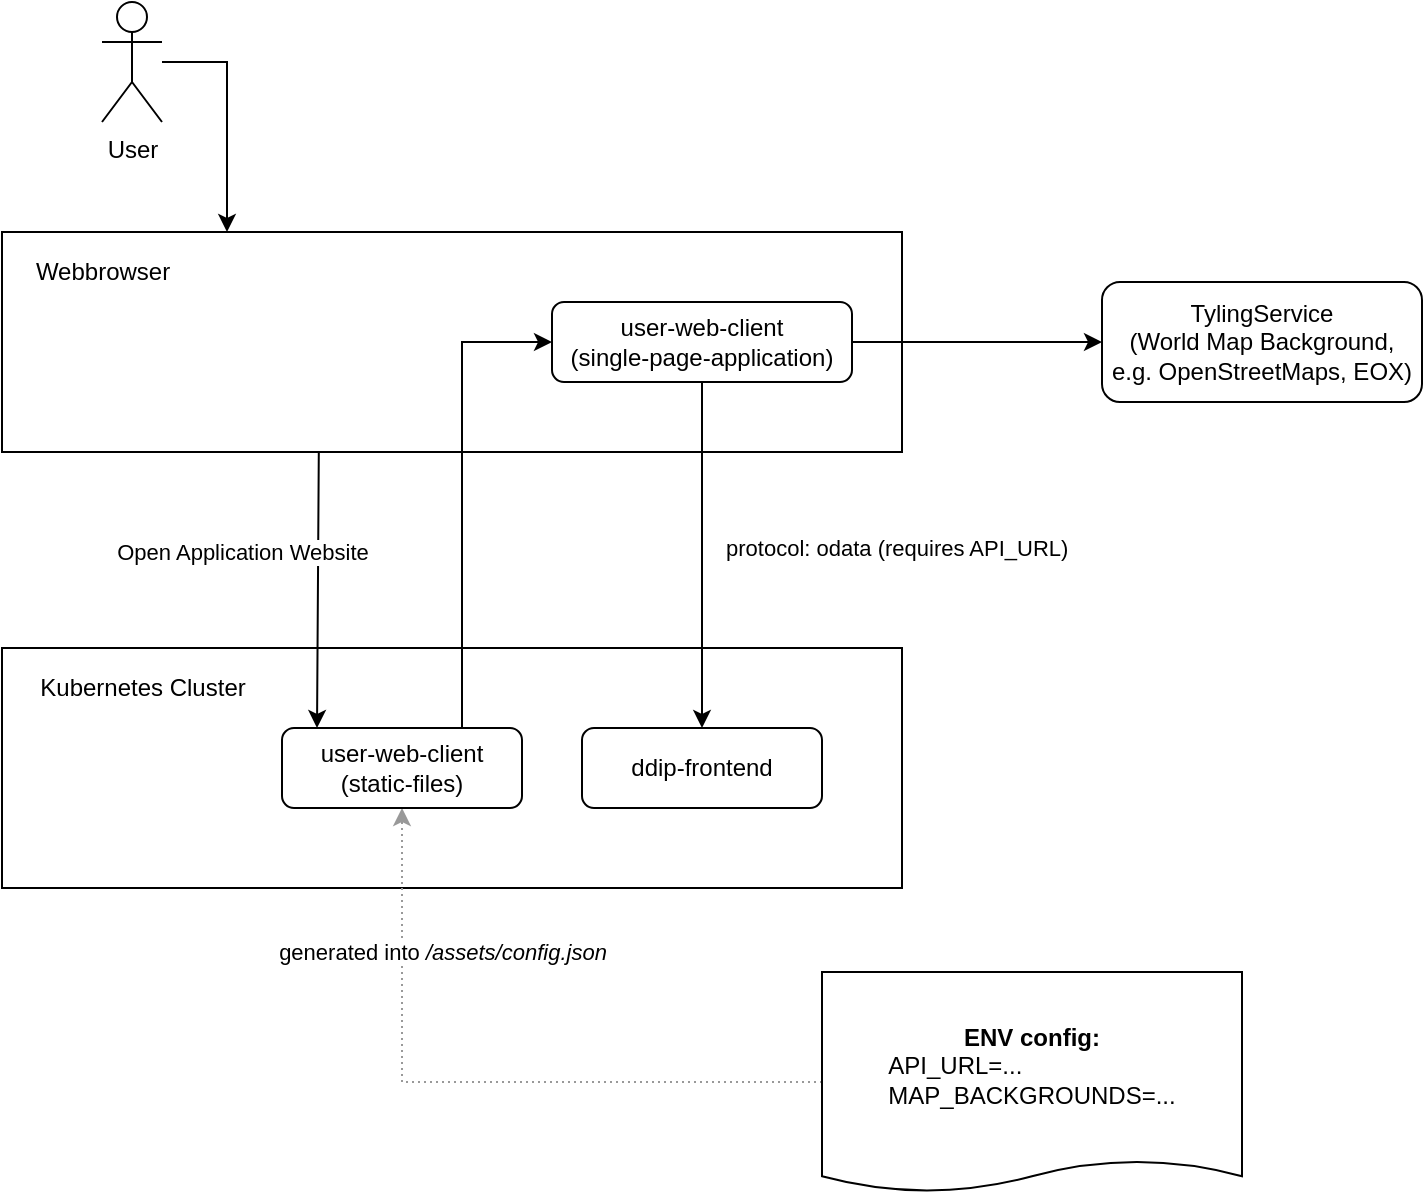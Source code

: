 <mxfile version="15.8.7" type="device"><diagram id="6i-EE7k5fDgb13N68Vvn" name="Seite-1"><mxGraphModel dx="1185" dy="854" grid="1" gridSize="10" guides="1" tooltips="1" connect="1" arrows="1" fold="1" page="1" pageScale="1" pageWidth="827" pageHeight="1169" math="0" shadow="0"><root><mxCell id="0"/><mxCell id="1" parent="0"/><mxCell id="BAQYPMwbxw3c2UwwePeo-6" value="" style="rounded=0;whiteSpace=wrap;html=1;" parent="1" vertex="1"><mxGeometry x="80" y="358" width="450" height="120" as="geometry"/></mxCell><mxCell id="BAQYPMwbxw3c2UwwePeo-2" value="" style="rounded=0;whiteSpace=wrap;html=1;" parent="1" vertex="1"><mxGeometry x="80" y="150" width="450" height="110" as="geometry"/></mxCell><mxCell id="BAQYPMwbxw3c2UwwePeo-4" value="Kubernetes Cluster" style="text;html=1;align=center;verticalAlign=middle;resizable=0;points=[];autosize=1;strokeColor=none;fillColor=none;" parent="1" vertex="1"><mxGeometry x="90" y="368" width="120" height="20" as="geometry"/></mxCell><mxCell id="BAQYPMwbxw3c2UwwePeo-8" style="edgeStyle=orthogonalEdgeStyle;rounded=0;orthogonalLoop=1;jettySize=auto;html=1;exitX=0.5;exitY=1;exitDx=0;exitDy=0;entryX=0.5;entryY=0;entryDx=0;entryDy=0;" parent="1" source="BAQYPMwbxw3c2UwwePeo-1" target="BAQYPMwbxw3c2UwwePeo-5" edge="1"><mxGeometry relative="1" as="geometry"/></mxCell><mxCell id="BAQYPMwbxw3c2UwwePeo-9" value="protocol: odata (requires API_URL)" style="edgeLabel;html=1;align=left;verticalAlign=middle;resizable=0;points=[];" parent="BAQYPMwbxw3c2UwwePeo-8" vertex="1" connectable="0"><mxGeometry x="-0.27" y="-2" relative="1" as="geometry"><mxPoint x="12" y="20" as="offset"/></mxGeometry></mxCell><mxCell id="BAQYPMwbxw3c2UwwePeo-13" style="edgeStyle=orthogonalEdgeStyle;rounded=0;orthogonalLoop=1;jettySize=auto;html=1;exitX=1;exitY=0.5;exitDx=0;exitDy=0;entryX=0;entryY=0.5;entryDx=0;entryDy=0;" parent="1" source="BAQYPMwbxw3c2UwwePeo-1" target="BAQYPMwbxw3c2UwwePeo-12" edge="1"><mxGeometry relative="1" as="geometry"/></mxCell><mxCell id="BAQYPMwbxw3c2UwwePeo-1" value="user-web-client&lt;br&gt;(single-page-application)" style="rounded=1;whiteSpace=wrap;html=1;" parent="1" vertex="1"><mxGeometry x="355" y="185" width="150" height="40" as="geometry"/></mxCell><mxCell id="BAQYPMwbxw3c2UwwePeo-5" value="ddip-frontend" style="rounded=1;whiteSpace=wrap;html=1;" parent="1" vertex="1"><mxGeometry x="370" y="398" width="120" height="40" as="geometry"/></mxCell><mxCell id="BAQYPMwbxw3c2UwwePeo-7" value="Webbrowser" style="text;html=1;align=center;verticalAlign=middle;resizable=0;points=[];autosize=1;strokeColor=none;fillColor=none;" parent="1" vertex="1"><mxGeometry x="90" y="160" width="80" height="20" as="geometry"/></mxCell><mxCell id="BAQYPMwbxw3c2UwwePeo-11" style="edgeStyle=orthogonalEdgeStyle;rounded=0;orthogonalLoop=1;jettySize=auto;html=1;exitX=0;exitY=0.5;exitDx=0;exitDy=0;dashed=1;dashPattern=1 2;strokeColor=#999999;entryX=0.5;entryY=1;entryDx=0;entryDy=0;" parent="1" source="BAQYPMwbxw3c2UwwePeo-10" target="-DNlSsNFCdrm1UztQtc--1" edge="1"><mxGeometry relative="1" as="geometry"/></mxCell><mxCell id="-DNlSsNFCdrm1UztQtc--10" value="generated into &lt;i&gt;/assets/config.json&lt;/i&gt;" style="edgeLabel;html=1;align=center;verticalAlign=middle;resizable=0;points=[];" vertex="1" connectable="0" parent="BAQYPMwbxw3c2UwwePeo-11"><mxGeometry x="0.526" relative="1" as="geometry"><mxPoint x="20" y="-10" as="offset"/></mxGeometry></mxCell><mxCell id="BAQYPMwbxw3c2UwwePeo-10" value="&lt;b&gt;ENV config:&lt;/b&gt;&lt;br&gt;&lt;div style=&quot;text-align: left&quot;&gt;&lt;span&gt;API_URL=...&lt;/span&gt;&lt;br&gt;&lt;/div&gt;&lt;div style=&quot;text-align: left&quot;&gt;&lt;span&gt;MAP_BACKGROUNDS=...&lt;/span&gt;&lt;/div&gt;" style="shape=document;whiteSpace=wrap;html=1;boundedLbl=1;rounded=1;size=0.143;" parent="1" vertex="1"><mxGeometry x="490" y="520" width="210" height="110" as="geometry"/></mxCell><mxCell id="BAQYPMwbxw3c2UwwePeo-12" value="TylingService&lt;br&gt;(World Map Background,&lt;br&gt;e.g. OpenStreetMaps, EOX)" style="rounded=1;whiteSpace=wrap;html=1;" parent="1" vertex="1"><mxGeometry x="630" y="175" width="160" height="60" as="geometry"/></mxCell><mxCell id="BAQYPMwbxw3c2UwwePeo-16" value="" style="edgeStyle=orthogonalEdgeStyle;rounded=0;orthogonalLoop=1;jettySize=auto;html=1;entryX=0.25;entryY=0;entryDx=0;entryDy=0;" parent="1" source="BAQYPMwbxw3c2UwwePeo-15" target="BAQYPMwbxw3c2UwwePeo-2" edge="1"><mxGeometry relative="1" as="geometry"><mxPoint x="130" y="150" as="targetPoint"/><Array as="points"><mxPoint x="193" y="65"/></Array></mxGeometry></mxCell><mxCell id="BAQYPMwbxw3c2UwwePeo-15" value="User" style="shape=umlActor;verticalLabelPosition=bottom;verticalAlign=top;html=1;outlineConnect=0;rounded=1;" parent="1" vertex="1"><mxGeometry x="130" y="35" width="30" height="60" as="geometry"/></mxCell><mxCell id="-DNlSsNFCdrm1UztQtc--8" style="edgeStyle=orthogonalEdgeStyle;rounded=0;orthogonalLoop=1;jettySize=auto;html=1;exitX=0.75;exitY=0;exitDx=0;exitDy=0;entryX=0;entryY=0.5;entryDx=0;entryDy=0;strokeColor=#000000;" edge="1" parent="1" source="-DNlSsNFCdrm1UztQtc--1" target="BAQYPMwbxw3c2UwwePeo-1"><mxGeometry relative="1" as="geometry"/></mxCell><mxCell id="-DNlSsNFCdrm1UztQtc--1" value="user-web-client (static-files)" style="rounded=1;whiteSpace=wrap;html=1;" vertex="1" parent="1"><mxGeometry x="220" y="398" width="120" height="40" as="geometry"/></mxCell><mxCell id="-DNlSsNFCdrm1UztQtc--6" style="edgeStyle=orthogonalEdgeStyle;rounded=0;orthogonalLoop=1;jettySize=auto;html=1;entryX=0.25;entryY=0;entryDx=0;entryDy=0;strokeColor=#000000;exitX=0.352;exitY=1.017;exitDx=0;exitDy=0;exitPerimeter=0;" edge="1" parent="1" source="BAQYPMwbxw3c2UwwePeo-2"><mxGeometry relative="1" as="geometry"><mxPoint x="180.01" y="260" as="sourcePoint"/><mxPoint x="237.51" y="398" as="targetPoint"/><Array as="points"><mxPoint x="238" y="260"/><mxPoint x="238" y="260"/></Array></mxGeometry></mxCell><mxCell id="-DNlSsNFCdrm1UztQtc--7" value="Open Application Website" style="edgeLabel;html=1;align=center;verticalAlign=middle;resizable=0;points=[];rotation=0;" vertex="1" connectable="0" parent="-DNlSsNFCdrm1UztQtc--6"><mxGeometry x="0.285" y="-2" relative="1" as="geometry"><mxPoint x="-36" y="-38" as="offset"/></mxGeometry></mxCell></root></mxGraphModel></diagram></mxfile>